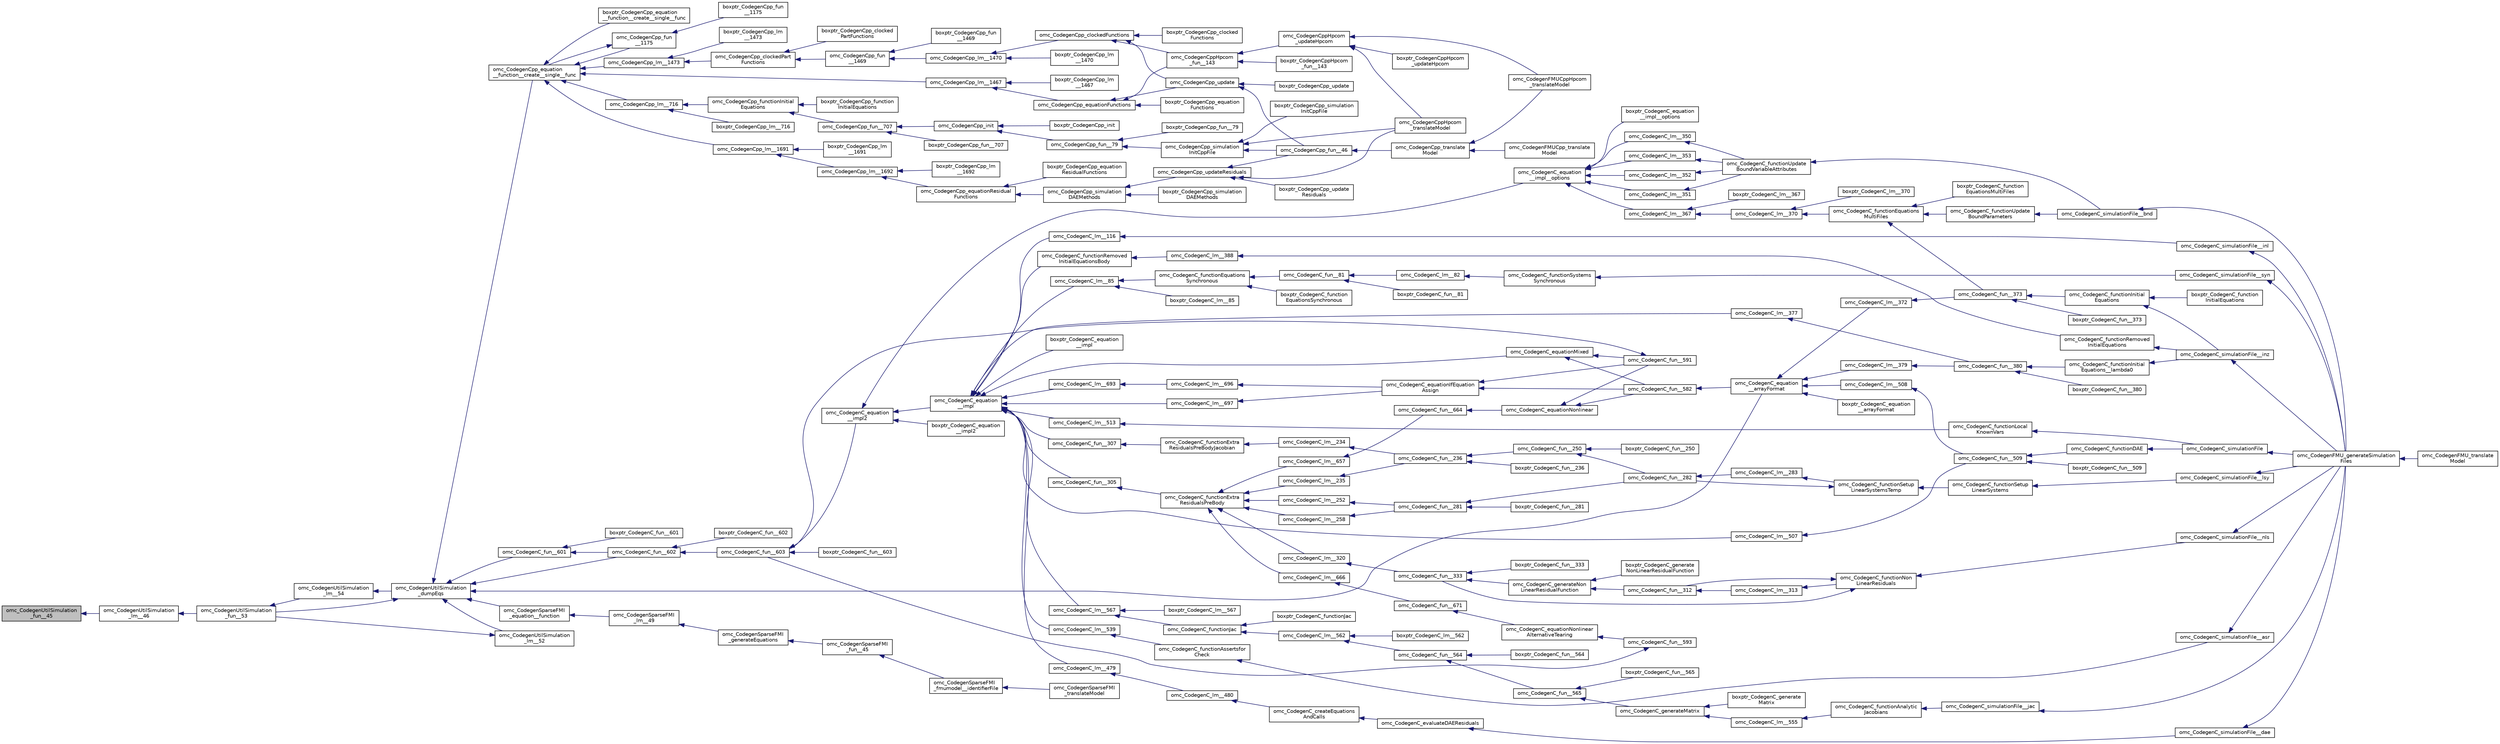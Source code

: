 digraph "omc_CodegenUtilSimulation_fun__45"
{
  edge [fontname="Helvetica",fontsize="10",labelfontname="Helvetica",labelfontsize="10"];
  node [fontname="Helvetica",fontsize="10",shape=record];
  rankdir="LR";
  Node2148 [label="omc_CodegenUtilSimulation\l_fun__45",height=0.2,width=0.4,color="black", fillcolor="grey75", style="filled", fontcolor="black"];
  Node2148 -> Node2149 [dir="back",color="midnightblue",fontsize="10",style="solid",fontname="Helvetica"];
  Node2149 [label="omc_CodegenUtilSimulation\l_lm__46",height=0.2,width=0.4,color="black", fillcolor="white", style="filled",URL="$d1/dda/_codegen_util_simulation_8c.html#adda2597eb5a11fe2d8dc1b986026d158"];
  Node2149 -> Node2150 [dir="back",color="midnightblue",fontsize="10",style="solid",fontname="Helvetica"];
  Node2150 [label="omc_CodegenUtilSimulation\l_fun__53",height=0.2,width=0.4,color="black", fillcolor="white", style="filled",URL="$d1/dda/_codegen_util_simulation_8c.html#abde315e24cb8e4a80dc8c84bb13526ce"];
  Node2150 -> Node2151 [dir="back",color="midnightblue",fontsize="10",style="solid",fontname="Helvetica"];
  Node2151 [label="omc_CodegenUtilSimulation\l_lm__54",height=0.2,width=0.4,color="black", fillcolor="white", style="filled",URL="$d1/dda/_codegen_util_simulation_8c.html#a4ba6533ed2d561723322f604fb020845"];
  Node2151 -> Node2152 [dir="back",color="midnightblue",fontsize="10",style="solid",fontname="Helvetica"];
  Node2152 [label="omc_CodegenUtilSimulation\l_dumpEqs",height=0.2,width=0.4,color="black", fillcolor="white", style="filled",URL="$df/d6d/_codegen_util_simulation_8h.html#a7cf0333b085b870158122dea0c05d862"];
  Node2152 -> Node2153 [dir="back",color="midnightblue",fontsize="10",style="solid",fontname="Helvetica"];
  Node2153 [label="omc_CodegenC_fun__602",height=0.2,width=0.4,color="black", fillcolor="white", style="filled",URL="$d4/ddb/_codegen_c_8c.html#a5a73b781856c82fe63ded6bef4382794"];
  Node2153 -> Node2154 [dir="back",color="midnightblue",fontsize="10",style="solid",fontname="Helvetica"];
  Node2154 [label="omc_CodegenC_fun__603",height=0.2,width=0.4,color="black", fillcolor="white", style="filled",URL="$d4/ddb/_codegen_c_8c.html#a52ecda2725090c0f23b03e9e02188e93"];
  Node2154 -> Node2155 [dir="back",color="midnightblue",fontsize="10",style="solid",fontname="Helvetica"];
  Node2155 [label="omc_CodegenC_equation\l__impl2",height=0.2,width=0.4,color="black", fillcolor="white", style="filled",URL="$d9/d0d/_codegen_c_8h.html#a6a2ded0777e0758d5ae132de3a12bb8d"];
  Node2155 -> Node2156 [dir="back",color="midnightblue",fontsize="10",style="solid",fontname="Helvetica"];
  Node2156 [label="boxptr_CodegenC_equation\l__impl2",height=0.2,width=0.4,color="black", fillcolor="white", style="filled",URL="$d9/d0d/_codegen_c_8h.html#a9774bec233aa40b5c476dee49dd4186c"];
  Node2155 -> Node2157 [dir="back",color="midnightblue",fontsize="10",style="solid",fontname="Helvetica"];
  Node2157 [label="omc_CodegenC_equation\l__impl__options",height=0.2,width=0.4,color="black", fillcolor="white", style="filled",URL="$d9/d0d/_codegen_c_8h.html#ab3b02c697848c82dbe96e05a872de526"];
  Node2157 -> Node2158 [dir="back",color="midnightblue",fontsize="10",style="solid",fontname="Helvetica"];
  Node2158 [label="boxptr_CodegenC_equation\l__impl__options",height=0.2,width=0.4,color="black", fillcolor="white", style="filled",URL="$d9/d0d/_codegen_c_8h.html#a75eb664c12f68629aa7ee564afec9ffd"];
  Node2157 -> Node2159 [dir="back",color="midnightblue",fontsize="10",style="solid",fontname="Helvetica"];
  Node2159 [label="omc_CodegenC_lm__367",height=0.2,width=0.4,color="black", fillcolor="white", style="filled",URL="$d4/ddb/_codegen_c_8c.html#aabd860692a691249b965c52531982b0e"];
  Node2159 -> Node2160 [dir="back",color="midnightblue",fontsize="10",style="solid",fontname="Helvetica"];
  Node2160 [label="omc_CodegenC_lm__370",height=0.2,width=0.4,color="black", fillcolor="white", style="filled",URL="$d4/ddb/_codegen_c_8c.html#a18a8146717b378f5dad864f84b72d278"];
  Node2160 -> Node2161 [dir="back",color="midnightblue",fontsize="10",style="solid",fontname="Helvetica"];
  Node2161 [label="omc_CodegenC_functionEquations\lMultiFiles",height=0.2,width=0.4,color="black", fillcolor="white", style="filled",URL="$d9/d0d/_codegen_c_8h.html#a858ed001eddca923c05b20f0fd0ec421"];
  Node2161 -> Node2162 [dir="back",color="midnightblue",fontsize="10",style="solid",fontname="Helvetica"];
  Node2162 [label="omc_CodegenC_fun__373",height=0.2,width=0.4,color="black", fillcolor="white", style="filled",URL="$d4/ddb/_codegen_c_8c.html#a3e763444cea2867a13a99921d0712dca"];
  Node2162 -> Node2163 [dir="back",color="midnightblue",fontsize="10",style="solid",fontname="Helvetica"];
  Node2163 [label="omc_CodegenC_functionInitial\lEquations",height=0.2,width=0.4,color="black", fillcolor="white", style="filled",URL="$d9/d0d/_codegen_c_8h.html#a782ae2f397c72c0b301b94b2a31a6402"];
  Node2163 -> Node2164 [dir="back",color="midnightblue",fontsize="10",style="solid",fontname="Helvetica"];
  Node2164 [label="boxptr_CodegenC_function\lInitialEquations",height=0.2,width=0.4,color="black", fillcolor="white", style="filled",URL="$d9/d0d/_codegen_c_8h.html#a8c9f622725bd36f260bf72f9058876e8"];
  Node2163 -> Node2165 [dir="back",color="midnightblue",fontsize="10",style="solid",fontname="Helvetica"];
  Node2165 [label="omc_CodegenC_simulationFile__inz",height=0.2,width=0.4,color="black", fillcolor="white", style="filled",URL="$d9/d0d/_codegen_c_8h.html#a844887adfcac91294f11221e8f3b65e0"];
  Node2165 -> Node2166 [dir="back",color="midnightblue",fontsize="10",style="solid",fontname="Helvetica"];
  Node2166 [label="omc_CodegenFMU_generateSimulation\lFiles",height=0.2,width=0.4,color="black", fillcolor="white", style="filled",URL="$d8/da1/_codegen_f_m_u_8h.html#ab12b09d13d7235e90b75a92f53a0df2c"];
  Node2166 -> Node2167 [dir="back",color="midnightblue",fontsize="10",style="solid",fontname="Helvetica"];
  Node2167 [label="omc_CodegenFMU_translate\lModel",height=0.2,width=0.4,color="black", fillcolor="white", style="filled",URL="$d8/da1/_codegen_f_m_u_8h.html#a486a01f4defbf1db43fd8fdd71e82656"];
  Node2162 -> Node2168 [dir="back",color="midnightblue",fontsize="10",style="solid",fontname="Helvetica"];
  Node2168 [label="boxptr_CodegenC_fun__373",height=0.2,width=0.4,color="black", fillcolor="white", style="filled",URL="$d4/ddb/_codegen_c_8c.html#aba4d6e078689fca33aae6a5c5963eebf"];
  Node2161 -> Node2169 [dir="back",color="midnightblue",fontsize="10",style="solid",fontname="Helvetica"];
  Node2169 [label="boxptr_CodegenC_function\lEquationsMultiFiles",height=0.2,width=0.4,color="black", fillcolor="white", style="filled",URL="$d9/d0d/_codegen_c_8h.html#a62a9affd2bf2b0a890041177a8be9f40"];
  Node2161 -> Node2170 [dir="back",color="midnightblue",fontsize="10",style="solid",fontname="Helvetica"];
  Node2170 [label="omc_CodegenC_functionUpdate\lBoundParameters",height=0.2,width=0.4,color="black", fillcolor="white", style="filled",URL="$d9/d0d/_codegen_c_8h.html#a186c3e3839a43858a85df42b60bba090"];
  Node2170 -> Node2171 [dir="back",color="midnightblue",fontsize="10",style="solid",fontname="Helvetica"];
  Node2171 [label="omc_CodegenC_simulationFile__bnd",height=0.2,width=0.4,color="black", fillcolor="white", style="filled",URL="$d9/d0d/_codegen_c_8h.html#a7cb7236afa497c36866eab93619c18bc"];
  Node2171 -> Node2166 [dir="back",color="midnightblue",fontsize="10",style="solid",fontname="Helvetica"];
  Node2160 -> Node2172 [dir="back",color="midnightblue",fontsize="10",style="solid",fontname="Helvetica"];
  Node2172 [label="boxptr_CodegenC_lm__370",height=0.2,width=0.4,color="black", fillcolor="white", style="filled",URL="$d4/ddb/_codegen_c_8c.html#a3606e28bb84286ccf2cf3355287c9192"];
  Node2159 -> Node2173 [dir="back",color="midnightblue",fontsize="10",style="solid",fontname="Helvetica"];
  Node2173 [label="boxptr_CodegenC_lm__367",height=0.2,width=0.4,color="black", fillcolor="white", style="filled",URL="$d4/ddb/_codegen_c_8c.html#a979b65228d852eb7d371ada0a76a94dc"];
  Node2157 -> Node2174 [dir="back",color="midnightblue",fontsize="10",style="solid",fontname="Helvetica"];
  Node2174 [label="omc_CodegenC_lm__353",height=0.2,width=0.4,color="black", fillcolor="white", style="filled",URL="$d4/ddb/_codegen_c_8c.html#aab05c025c37a60c62165c21df7fa9138"];
  Node2174 -> Node2175 [dir="back",color="midnightblue",fontsize="10",style="solid",fontname="Helvetica"];
  Node2175 [label="omc_CodegenC_functionUpdate\lBoundVariableAttributes",height=0.2,width=0.4,color="black", fillcolor="white", style="filled",URL="$d9/d0d/_codegen_c_8h.html#a0908106b708e39d29097bc6fe5aa318a"];
  Node2175 -> Node2171 [dir="back",color="midnightblue",fontsize="10",style="solid",fontname="Helvetica"];
  Node2157 -> Node2176 [dir="back",color="midnightblue",fontsize="10",style="solid",fontname="Helvetica"];
  Node2176 [label="omc_CodegenC_lm__352",height=0.2,width=0.4,color="black", fillcolor="white", style="filled",URL="$d4/ddb/_codegen_c_8c.html#ac4eb12b7f08f21478b39ccd5b4eb288d"];
  Node2176 -> Node2175 [dir="back",color="midnightblue",fontsize="10",style="solid",fontname="Helvetica"];
  Node2157 -> Node2177 [dir="back",color="midnightblue",fontsize="10",style="solid",fontname="Helvetica"];
  Node2177 [label="omc_CodegenC_lm__351",height=0.2,width=0.4,color="black", fillcolor="white", style="filled",URL="$d4/ddb/_codegen_c_8c.html#a709e2c2bc4df980353c49359e7d09065"];
  Node2177 -> Node2175 [dir="back",color="midnightblue",fontsize="10",style="solid",fontname="Helvetica"];
  Node2157 -> Node2178 [dir="back",color="midnightblue",fontsize="10",style="solid",fontname="Helvetica"];
  Node2178 [label="omc_CodegenC_lm__350",height=0.2,width=0.4,color="black", fillcolor="white", style="filled",URL="$d4/ddb/_codegen_c_8c.html#a412e304f3713f3d4d3f394d8baddf836"];
  Node2178 -> Node2175 [dir="back",color="midnightblue",fontsize="10",style="solid",fontname="Helvetica"];
  Node2155 -> Node2179 [dir="back",color="midnightblue",fontsize="10",style="solid",fontname="Helvetica"];
  Node2179 [label="omc_CodegenC_equation\l__impl",height=0.2,width=0.4,color="black", fillcolor="white", style="filled",URL="$d9/d0d/_codegen_c_8h.html#a3b0dbc43d1298f27c1e755f1a635e0cf"];
  Node2179 -> Node2180 [dir="back",color="midnightblue",fontsize="10",style="solid",fontname="Helvetica"];
  Node2180 [label="omc_CodegenC_lm__697",height=0.2,width=0.4,color="black", fillcolor="white", style="filled",URL="$d4/ddb/_codegen_c_8c.html#ab0ff4ac05349759c51c6301989351a5f"];
  Node2180 -> Node2181 [dir="back",color="midnightblue",fontsize="10",style="solid",fontname="Helvetica"];
  Node2181 [label="omc_CodegenC_equationIfEquation\lAssign",height=0.2,width=0.4,color="black", fillcolor="white", style="filled",URL="$d9/d0d/_codegen_c_8h.html#aa341b612a8e5b682d765a0fc7958590b"];
  Node2181 -> Node2182 [dir="back",color="midnightblue",fontsize="10",style="solid",fontname="Helvetica"];
  Node2182 [label="omc_CodegenC_fun__591",height=0.2,width=0.4,color="black", fillcolor="white", style="filled",URL="$d4/ddb/_codegen_c_8c.html#a3cf53c1060f29c42101bbc7cdc24de9d"];
  Node2182 -> Node2154 [dir="back",color="midnightblue",fontsize="10",style="solid",fontname="Helvetica"];
  Node2181 -> Node2183 [dir="back",color="midnightblue",fontsize="10",style="solid",fontname="Helvetica"];
  Node2183 [label="omc_CodegenC_fun__582",height=0.2,width=0.4,color="black", fillcolor="white", style="filled",URL="$d4/ddb/_codegen_c_8c.html#a05671dbebdbf81b67d6228d9b4198879"];
  Node2183 -> Node2184 [dir="back",color="midnightblue",fontsize="10",style="solid",fontname="Helvetica"];
  Node2184 [label="omc_CodegenC_equation\l__arrayFormat",height=0.2,width=0.4,color="black", fillcolor="white", style="filled",URL="$d9/d0d/_codegen_c_8h.html#a719a18d49f74c2fac41b94cafa55c865"];
  Node2184 -> Node2185 [dir="back",color="midnightblue",fontsize="10",style="solid",fontname="Helvetica"];
  Node2185 [label="boxptr_CodegenC_equation\l__arrayFormat",height=0.2,width=0.4,color="black", fillcolor="white", style="filled",URL="$d9/d0d/_codegen_c_8h.html#a6bc01e639aa824ce72c86a87d00fc687"];
  Node2184 -> Node2186 [dir="back",color="midnightblue",fontsize="10",style="solid",fontname="Helvetica"];
  Node2186 [label="omc_CodegenC_lm__508",height=0.2,width=0.4,color="black", fillcolor="white", style="filled",URL="$d4/ddb/_codegen_c_8c.html#a5b3d30567f83af852133af57c4898964"];
  Node2186 -> Node2187 [dir="back",color="midnightblue",fontsize="10",style="solid",fontname="Helvetica"];
  Node2187 [label="omc_CodegenC_fun__509",height=0.2,width=0.4,color="black", fillcolor="white", style="filled",URL="$d4/ddb/_codegen_c_8c.html#a9590fdd89dead80262572255617045f4"];
  Node2187 -> Node2188 [dir="back",color="midnightblue",fontsize="10",style="solid",fontname="Helvetica"];
  Node2188 [label="omc_CodegenC_functionDAE",height=0.2,width=0.4,color="black", fillcolor="white", style="filled",URL="$d9/d0d/_codegen_c_8h.html#a02326d75972d1abc3c909e49b05975d2"];
  Node2188 -> Node2189 [dir="back",color="midnightblue",fontsize="10",style="solid",fontname="Helvetica"];
  Node2189 [label="omc_CodegenC_simulationFile",height=0.2,width=0.4,color="black", fillcolor="white", style="filled",URL="$d9/d0d/_codegen_c_8h.html#a1d604837f785e588949d5f9e21e77eaa"];
  Node2189 -> Node2166 [dir="back",color="midnightblue",fontsize="10",style="solid",fontname="Helvetica"];
  Node2187 -> Node2190 [dir="back",color="midnightblue",fontsize="10",style="solid",fontname="Helvetica"];
  Node2190 [label="boxptr_CodegenC_fun__509",height=0.2,width=0.4,color="black", fillcolor="white", style="filled",URL="$d4/ddb/_codegen_c_8c.html#a82f0710835a776307c46d37e581a0c6f"];
  Node2184 -> Node2191 [dir="back",color="midnightblue",fontsize="10",style="solid",fontname="Helvetica"];
  Node2191 [label="omc_CodegenC_lm__379",height=0.2,width=0.4,color="black", fillcolor="white", style="filled",URL="$d4/ddb/_codegen_c_8c.html#afb3d3b88b87466a74171bf828c4945b5"];
  Node2191 -> Node2192 [dir="back",color="midnightblue",fontsize="10",style="solid",fontname="Helvetica"];
  Node2192 [label="omc_CodegenC_fun__380",height=0.2,width=0.4,color="black", fillcolor="white", style="filled",URL="$d4/ddb/_codegen_c_8c.html#a693813f54e669c4228539c12fac82d6b"];
  Node2192 -> Node2193 [dir="back",color="midnightblue",fontsize="10",style="solid",fontname="Helvetica"];
  Node2193 [label="omc_CodegenC_functionInitial\lEquations__lambda0",height=0.2,width=0.4,color="black", fillcolor="white", style="filled",URL="$d9/d0d/_codegen_c_8h.html#ae7375cac1bb7cc30f01bddbaaafaaf7c"];
  Node2193 -> Node2165 [dir="back",color="midnightblue",fontsize="10",style="solid",fontname="Helvetica"];
  Node2192 -> Node2194 [dir="back",color="midnightblue",fontsize="10",style="solid",fontname="Helvetica"];
  Node2194 [label="boxptr_CodegenC_fun__380",height=0.2,width=0.4,color="black", fillcolor="white", style="filled",URL="$d4/ddb/_codegen_c_8c.html#a4239f4ca43de8925b76ead7b41372284"];
  Node2184 -> Node2195 [dir="back",color="midnightblue",fontsize="10",style="solid",fontname="Helvetica"];
  Node2195 [label="omc_CodegenC_lm__372",height=0.2,width=0.4,color="black", fillcolor="white", style="filled",URL="$d4/ddb/_codegen_c_8c.html#a3970e9cc42010d79fe558eee3313047e"];
  Node2195 -> Node2162 [dir="back",color="midnightblue",fontsize="10",style="solid",fontname="Helvetica"];
  Node2179 -> Node2196 [dir="back",color="midnightblue",fontsize="10",style="solid",fontname="Helvetica"];
  Node2196 [label="omc_CodegenC_lm__693",height=0.2,width=0.4,color="black", fillcolor="white", style="filled",URL="$d4/ddb/_codegen_c_8c.html#a79e5979427b91016ae17b2a9c5af8062"];
  Node2196 -> Node2197 [dir="back",color="midnightblue",fontsize="10",style="solid",fontname="Helvetica"];
  Node2197 [label="omc_CodegenC_lm__696",height=0.2,width=0.4,color="black", fillcolor="white", style="filled",URL="$d4/ddb/_codegen_c_8c.html#a8c0aa7bfb69619b79d2946a5204c27e1"];
  Node2197 -> Node2181 [dir="back",color="midnightblue",fontsize="10",style="solid",fontname="Helvetica"];
  Node2179 -> Node2198 [dir="back",color="midnightblue",fontsize="10",style="solid",fontname="Helvetica"];
  Node2198 [label="omc_CodegenC_equationMixed",height=0.2,width=0.4,color="black", fillcolor="white", style="filled",URL="$d9/d0d/_codegen_c_8h.html#a3339c0ca14c08da0a8a2cf1d0a522079"];
  Node2198 -> Node2182 [dir="back",color="midnightblue",fontsize="10",style="solid",fontname="Helvetica"];
  Node2198 -> Node2183 [dir="back",color="midnightblue",fontsize="10",style="solid",fontname="Helvetica"];
  Node2179 -> Node2199 [dir="back",color="midnightblue",fontsize="10",style="solid",fontname="Helvetica"];
  Node2199 [label="boxptr_CodegenC_equation\l__impl",height=0.2,width=0.4,color="black", fillcolor="white", style="filled",URL="$d9/d0d/_codegen_c_8h.html#af3998263bd5ff13cf0ab1b3fe4fb305e"];
  Node2179 -> Node2200 [dir="back",color="midnightblue",fontsize="10",style="solid",fontname="Helvetica"];
  Node2200 [label="omc_CodegenC_lm__567",height=0.2,width=0.4,color="black", fillcolor="white", style="filled",URL="$d4/ddb/_codegen_c_8c.html#a56c909511059508f3c3cefa9a510450c"];
  Node2200 -> Node2201 [dir="back",color="midnightblue",fontsize="10",style="solid",fontname="Helvetica"];
  Node2201 [label="omc_CodegenC_functionJac",height=0.2,width=0.4,color="black", fillcolor="white", style="filled",URL="$d9/d0d/_codegen_c_8h.html#ae5e3037b85ec2d114910bbba09df2598"];
  Node2201 -> Node2202 [dir="back",color="midnightblue",fontsize="10",style="solid",fontname="Helvetica"];
  Node2202 [label="boxptr_CodegenC_functionJac",height=0.2,width=0.4,color="black", fillcolor="white", style="filled",URL="$d9/d0d/_codegen_c_8h.html#ab2ee5652c0f3daa9d31aad2ee954bf8f"];
  Node2201 -> Node2203 [dir="back",color="midnightblue",fontsize="10",style="solid",fontname="Helvetica"];
  Node2203 [label="omc_CodegenC_lm__562",height=0.2,width=0.4,color="black", fillcolor="white", style="filled",URL="$d4/ddb/_codegen_c_8c.html#ae739cca1e3f8cb348fdfbb168c566e04"];
  Node2203 -> Node2204 [dir="back",color="midnightblue",fontsize="10",style="solid",fontname="Helvetica"];
  Node2204 [label="omc_CodegenC_fun__564",height=0.2,width=0.4,color="black", fillcolor="white", style="filled",URL="$d4/ddb/_codegen_c_8c.html#af631a60117035740cd6603271379ffd5"];
  Node2204 -> Node2205 [dir="back",color="midnightblue",fontsize="10",style="solid",fontname="Helvetica"];
  Node2205 [label="omc_CodegenC_fun__565",height=0.2,width=0.4,color="black", fillcolor="white", style="filled",URL="$d4/ddb/_codegen_c_8c.html#ad18e919e924ab13a89623eef5e28e55c"];
  Node2205 -> Node2206 [dir="back",color="midnightblue",fontsize="10",style="solid",fontname="Helvetica"];
  Node2206 [label="omc_CodegenC_generateMatrix",height=0.2,width=0.4,color="black", fillcolor="white", style="filled",URL="$d9/d0d/_codegen_c_8h.html#afc4914ec53b9982825a9adf392742fef"];
  Node2206 -> Node2207 [dir="back",color="midnightblue",fontsize="10",style="solid",fontname="Helvetica"];
  Node2207 [label="boxptr_CodegenC_generate\lMatrix",height=0.2,width=0.4,color="black", fillcolor="white", style="filled",URL="$d9/d0d/_codegen_c_8h.html#afa49b0f087d5c633098facf7196b13a1"];
  Node2206 -> Node2208 [dir="back",color="midnightblue",fontsize="10",style="solid",fontname="Helvetica"];
  Node2208 [label="omc_CodegenC_lm__555",height=0.2,width=0.4,color="black", fillcolor="white", style="filled",URL="$d4/ddb/_codegen_c_8c.html#aeeefa96cfa932c995e904da2edcb0cac"];
  Node2208 -> Node2209 [dir="back",color="midnightblue",fontsize="10",style="solid",fontname="Helvetica"];
  Node2209 [label="omc_CodegenC_functionAnalytic\lJacobians",height=0.2,width=0.4,color="black", fillcolor="white", style="filled",URL="$d9/d0d/_codegen_c_8h.html#a0f6be56c31e77e35dd47b1f8fdbd2413"];
  Node2209 -> Node2210 [dir="back",color="midnightblue",fontsize="10",style="solid",fontname="Helvetica"];
  Node2210 [label="omc_CodegenC_simulationFile__jac",height=0.2,width=0.4,color="black", fillcolor="white", style="filled",URL="$d9/d0d/_codegen_c_8h.html#afab9ce6e3c35f01df8038eea0bbef614"];
  Node2210 -> Node2166 [dir="back",color="midnightblue",fontsize="10",style="solid",fontname="Helvetica"];
  Node2205 -> Node2211 [dir="back",color="midnightblue",fontsize="10",style="solid",fontname="Helvetica"];
  Node2211 [label="boxptr_CodegenC_fun__565",height=0.2,width=0.4,color="black", fillcolor="white", style="filled",URL="$d4/ddb/_codegen_c_8c.html#a808b70858283eb3380eb8c203fd5e959"];
  Node2204 -> Node2212 [dir="back",color="midnightblue",fontsize="10",style="solid",fontname="Helvetica"];
  Node2212 [label="boxptr_CodegenC_fun__564",height=0.2,width=0.4,color="black", fillcolor="white", style="filled",URL="$d4/ddb/_codegen_c_8c.html#afb8d1fed4c6f44f9db4c65cd1b072089"];
  Node2203 -> Node2213 [dir="back",color="midnightblue",fontsize="10",style="solid",fontname="Helvetica"];
  Node2213 [label="boxptr_CodegenC_lm__562",height=0.2,width=0.4,color="black", fillcolor="white", style="filled",URL="$d4/ddb/_codegen_c_8c.html#add8f9b614a295d8c76b5a5910c6430a2"];
  Node2200 -> Node2214 [dir="back",color="midnightblue",fontsize="10",style="solid",fontname="Helvetica"];
  Node2214 [label="boxptr_CodegenC_lm__567",height=0.2,width=0.4,color="black", fillcolor="white", style="filled",URL="$d4/ddb/_codegen_c_8c.html#a09aa6712e3b58ca56b75695909130cfc"];
  Node2179 -> Node2215 [dir="back",color="midnightblue",fontsize="10",style="solid",fontname="Helvetica"];
  Node2215 [label="omc_CodegenC_lm__539",height=0.2,width=0.4,color="black", fillcolor="white", style="filled",URL="$d4/ddb/_codegen_c_8c.html#a70e54394ed43a186d5d66f02824fcef3"];
  Node2215 -> Node2216 [dir="back",color="midnightblue",fontsize="10",style="solid",fontname="Helvetica"];
  Node2216 [label="omc_CodegenC_functionAssertsfor\lCheck",height=0.2,width=0.4,color="black", fillcolor="white", style="filled",URL="$d9/d0d/_codegen_c_8h.html#a4bd6e33b8c7a3feaa8c5bb0d2bb2d1ea"];
  Node2216 -> Node2217 [dir="back",color="midnightblue",fontsize="10",style="solid",fontname="Helvetica"];
  Node2217 [label="omc_CodegenC_simulationFile__asr",height=0.2,width=0.4,color="black", fillcolor="white", style="filled",URL="$d9/d0d/_codegen_c_8h.html#aa856ccb8f15b62c460fdd8bf7569ef97"];
  Node2217 -> Node2166 [dir="back",color="midnightblue",fontsize="10",style="solid",fontname="Helvetica"];
  Node2179 -> Node2218 [dir="back",color="midnightblue",fontsize="10",style="solid",fontname="Helvetica"];
  Node2218 [label="omc_CodegenC_lm__513",height=0.2,width=0.4,color="black", fillcolor="white", style="filled",URL="$d4/ddb/_codegen_c_8c.html#ae0d636baebbe04c1c432e63d0370aa0a"];
  Node2218 -> Node2219 [dir="back",color="midnightblue",fontsize="10",style="solid",fontname="Helvetica"];
  Node2219 [label="omc_CodegenC_functionLocal\lKnownVars",height=0.2,width=0.4,color="black", fillcolor="white", style="filled",URL="$d9/d0d/_codegen_c_8h.html#af3388ad3897924d1daf91d62647e1307"];
  Node2219 -> Node2189 [dir="back",color="midnightblue",fontsize="10",style="solid",fontname="Helvetica"];
  Node2179 -> Node2220 [dir="back",color="midnightblue",fontsize="10",style="solid",fontname="Helvetica"];
  Node2220 [label="omc_CodegenC_lm__507",height=0.2,width=0.4,color="black", fillcolor="white", style="filled",URL="$d4/ddb/_codegen_c_8c.html#a8a2649163b05f7b077152294e8d53bad"];
  Node2220 -> Node2187 [dir="back",color="midnightblue",fontsize="10",style="solid",fontname="Helvetica"];
  Node2179 -> Node2221 [dir="back",color="midnightblue",fontsize="10",style="solid",fontname="Helvetica"];
  Node2221 [label="omc_CodegenC_lm__479",height=0.2,width=0.4,color="black", fillcolor="white", style="filled",URL="$d4/ddb/_codegen_c_8c.html#a0f737291855eb1a1f571a614246be2dd"];
  Node2221 -> Node2222 [dir="back",color="midnightblue",fontsize="10",style="solid",fontname="Helvetica"];
  Node2222 [label="omc_CodegenC_lm__480",height=0.2,width=0.4,color="black", fillcolor="white", style="filled",URL="$d4/ddb/_codegen_c_8c.html#a628a7e005e1b36e27a9930cbdad73a48"];
  Node2222 -> Node2223 [dir="back",color="midnightblue",fontsize="10",style="solid",fontname="Helvetica"];
  Node2223 [label="omc_CodegenC_createEquations\lAndCalls",height=0.2,width=0.4,color="black", fillcolor="white", style="filled",URL="$d9/d0d/_codegen_c_8h.html#aaca0fcaf35eaf8881be5115f8234caa9"];
  Node2223 -> Node2224 [dir="back",color="midnightblue",fontsize="10",style="solid",fontname="Helvetica"];
  Node2224 [label="omc_CodegenC_evaluateDAEResiduals",height=0.2,width=0.4,color="black", fillcolor="white", style="filled",URL="$d9/d0d/_codegen_c_8h.html#a1b3799c1be07a19c967aaf88d2368333"];
  Node2224 -> Node2225 [dir="back",color="midnightblue",fontsize="10",style="solid",fontname="Helvetica"];
  Node2225 [label="omc_CodegenC_simulationFile__dae",height=0.2,width=0.4,color="black", fillcolor="white", style="filled",URL="$d9/d0d/_codegen_c_8h.html#a5c08c47a3fa194c0f5846be02299bc3a"];
  Node2225 -> Node2166 [dir="back",color="midnightblue",fontsize="10",style="solid",fontname="Helvetica"];
  Node2179 -> Node2226 [dir="back",color="midnightblue",fontsize="10",style="solid",fontname="Helvetica"];
  Node2226 [label="omc_CodegenC_functionRemoved\lInitialEquationsBody",height=0.2,width=0.4,color="black", fillcolor="white", style="filled",URL="$d9/d0d/_codegen_c_8h.html#a477e2124d77bce57b7b4f66dedb39246"];
  Node2226 -> Node2227 [dir="back",color="midnightblue",fontsize="10",style="solid",fontname="Helvetica"];
  Node2227 [label="omc_CodegenC_lm__388",height=0.2,width=0.4,color="black", fillcolor="white", style="filled",URL="$d4/ddb/_codegen_c_8c.html#ab5bc3a56017c156d013db8ecf1f7f717"];
  Node2227 -> Node2228 [dir="back",color="midnightblue",fontsize="10",style="solid",fontname="Helvetica"];
  Node2228 [label="omc_CodegenC_functionRemoved\lInitialEquations",height=0.2,width=0.4,color="black", fillcolor="white", style="filled",URL="$d9/d0d/_codegen_c_8h.html#a191340ba14a3f3b0c87dbc18ae700257"];
  Node2228 -> Node2165 [dir="back",color="midnightblue",fontsize="10",style="solid",fontname="Helvetica"];
  Node2179 -> Node2229 [dir="back",color="midnightblue",fontsize="10",style="solid",fontname="Helvetica"];
  Node2229 [label="omc_CodegenC_lm__377",height=0.2,width=0.4,color="black", fillcolor="white", style="filled",URL="$d4/ddb/_codegen_c_8c.html#a12efa8d9c36b99db3fb6bc46cbafeb82"];
  Node2229 -> Node2192 [dir="back",color="midnightblue",fontsize="10",style="solid",fontname="Helvetica"];
  Node2179 -> Node2230 [dir="back",color="midnightblue",fontsize="10",style="solid",fontname="Helvetica"];
  Node2230 [label="omc_CodegenC_fun__307",height=0.2,width=0.4,color="black", fillcolor="white", style="filled",URL="$d4/ddb/_codegen_c_8c.html#a0bfff5c3dadde54101e3fa9dbb401d5d"];
  Node2230 -> Node2231 [dir="back",color="midnightblue",fontsize="10",style="solid",fontname="Helvetica"];
  Node2231 [label="omc_CodegenC_functionExtra\lResidualsPreBodyJacobian",height=0.2,width=0.4,color="black", fillcolor="white", style="filled",URL="$d9/d0d/_codegen_c_8h.html#af175bfeb453c7426d1cb862a42a5ca8e"];
  Node2231 -> Node2232 [dir="back",color="midnightblue",fontsize="10",style="solid",fontname="Helvetica"];
  Node2232 [label="omc_CodegenC_lm__234",height=0.2,width=0.4,color="black", fillcolor="white", style="filled",URL="$d4/ddb/_codegen_c_8c.html#a96dde6e134a85d66008bcf9f37b74de0"];
  Node2232 -> Node2233 [dir="back",color="midnightblue",fontsize="10",style="solid",fontname="Helvetica"];
  Node2233 [label="omc_CodegenC_fun__236",height=0.2,width=0.4,color="black", fillcolor="white", style="filled",URL="$d4/ddb/_codegen_c_8c.html#a306f8b198865c80bf21df81f8512c0a8"];
  Node2233 -> Node2234 [dir="back",color="midnightblue",fontsize="10",style="solid",fontname="Helvetica"];
  Node2234 [label="omc_CodegenC_fun__250",height=0.2,width=0.4,color="black", fillcolor="white", style="filled",URL="$d4/ddb/_codegen_c_8c.html#a108d021331a6c7b2f7bdf51bd18011b1"];
  Node2234 -> Node2235 [dir="back",color="midnightblue",fontsize="10",style="solid",fontname="Helvetica"];
  Node2235 [label="omc_CodegenC_fun__282",height=0.2,width=0.4,color="black", fillcolor="white", style="filled",URL="$d4/ddb/_codegen_c_8c.html#a16b33857934a469a8186f785c7a521f5"];
  Node2235 -> Node2236 [dir="back",color="midnightblue",fontsize="10",style="solid",fontname="Helvetica"];
  Node2236 [label="omc_CodegenC_lm__283",height=0.2,width=0.4,color="black", fillcolor="white", style="filled",URL="$d4/ddb/_codegen_c_8c.html#afcfa903161f26d55dbe69f8a6b0c6fe1"];
  Node2236 -> Node2237 [dir="back",color="midnightblue",fontsize="10",style="solid",fontname="Helvetica"];
  Node2237 [label="omc_CodegenC_functionSetup\lLinearSystemsTemp",height=0.2,width=0.4,color="black", fillcolor="white", style="filled",URL="$d9/d0d/_codegen_c_8h.html#a091f148a06fd825fed0ae8e4fbf62a9a"];
  Node2237 -> Node2235 [dir="back",color="midnightblue",fontsize="10",style="solid",fontname="Helvetica"];
  Node2237 -> Node2238 [dir="back",color="midnightblue",fontsize="10",style="solid",fontname="Helvetica"];
  Node2238 [label="omc_CodegenC_functionSetup\lLinearSystems",height=0.2,width=0.4,color="black", fillcolor="white", style="filled",URL="$d9/d0d/_codegen_c_8h.html#a77150feeb19d35045667885eaf17673b"];
  Node2238 -> Node2239 [dir="back",color="midnightblue",fontsize="10",style="solid",fontname="Helvetica"];
  Node2239 [label="omc_CodegenC_simulationFile__lsy",height=0.2,width=0.4,color="black", fillcolor="white", style="filled",URL="$d9/d0d/_codegen_c_8h.html#a6abc65a32c863ed1cb0b84920c8143c6"];
  Node2239 -> Node2166 [dir="back",color="midnightblue",fontsize="10",style="solid",fontname="Helvetica"];
  Node2234 -> Node2240 [dir="back",color="midnightblue",fontsize="10",style="solid",fontname="Helvetica"];
  Node2240 [label="boxptr_CodegenC_fun__250",height=0.2,width=0.4,color="black", fillcolor="white", style="filled",URL="$d4/ddb/_codegen_c_8c.html#ae0a2ca2d8d8fd723f3e2b852acdd2ee7"];
  Node2233 -> Node2241 [dir="back",color="midnightblue",fontsize="10",style="solid",fontname="Helvetica"];
  Node2241 [label="boxptr_CodegenC_fun__236",height=0.2,width=0.4,color="black", fillcolor="white", style="filled",URL="$d4/ddb/_codegen_c_8c.html#a39bfedfb1e330cbd1d0b644d7f477617"];
  Node2179 -> Node2242 [dir="back",color="midnightblue",fontsize="10",style="solid",fontname="Helvetica"];
  Node2242 [label="omc_CodegenC_fun__305",height=0.2,width=0.4,color="black", fillcolor="white", style="filled",URL="$d4/ddb/_codegen_c_8c.html#a2fd67e88a5347da684e11b68af9549a7"];
  Node2242 -> Node2243 [dir="back",color="midnightblue",fontsize="10",style="solid",fontname="Helvetica"];
  Node2243 [label="omc_CodegenC_functionExtra\lResidualsPreBody",height=0.2,width=0.4,color="black", fillcolor="white", style="filled",URL="$d9/d0d/_codegen_c_8h.html#afecebad080f38127cd9b114f0dd51009"];
  Node2243 -> Node2244 [dir="back",color="midnightblue",fontsize="10",style="solid",fontname="Helvetica"];
  Node2244 [label="omc_CodegenC_lm__666",height=0.2,width=0.4,color="black", fillcolor="white", style="filled",URL="$d4/ddb/_codegen_c_8c.html#af817e518adb27f2a2455be7cd56dc724"];
  Node2244 -> Node2245 [dir="back",color="midnightblue",fontsize="10",style="solid",fontname="Helvetica"];
  Node2245 [label="omc_CodegenC_fun__671",height=0.2,width=0.4,color="black", fillcolor="white", style="filled",URL="$d4/ddb/_codegen_c_8c.html#a19896c49b3b360987ef04160815fa878"];
  Node2245 -> Node2246 [dir="back",color="midnightblue",fontsize="10",style="solid",fontname="Helvetica"];
  Node2246 [label="omc_CodegenC_equationNonlinear\lAlternativeTearing",height=0.2,width=0.4,color="black", fillcolor="white", style="filled",URL="$d9/d0d/_codegen_c_8h.html#ac930d9db27a0d28c03b328af9ab66f13"];
  Node2246 -> Node2247 [dir="back",color="midnightblue",fontsize="10",style="solid",fontname="Helvetica"];
  Node2247 [label="omc_CodegenC_fun__593",height=0.2,width=0.4,color="black", fillcolor="white", style="filled",URL="$d4/ddb/_codegen_c_8c.html#ad3d9e91b600c7b37572ed8878abdc7a4"];
  Node2247 -> Node2154 [dir="back",color="midnightblue",fontsize="10",style="solid",fontname="Helvetica"];
  Node2243 -> Node2248 [dir="back",color="midnightblue",fontsize="10",style="solid",fontname="Helvetica"];
  Node2248 [label="omc_CodegenC_lm__657",height=0.2,width=0.4,color="black", fillcolor="white", style="filled",URL="$d4/ddb/_codegen_c_8c.html#aff62621e08602c106945b720e28d7818"];
  Node2248 -> Node2249 [dir="back",color="midnightblue",fontsize="10",style="solid",fontname="Helvetica"];
  Node2249 [label="omc_CodegenC_fun__664",height=0.2,width=0.4,color="black", fillcolor="white", style="filled",URL="$d4/ddb/_codegen_c_8c.html#a3f0d109e171755f1a9725b055e1c87bb"];
  Node2249 -> Node2250 [dir="back",color="midnightblue",fontsize="10",style="solid",fontname="Helvetica"];
  Node2250 [label="omc_CodegenC_equationNonlinear",height=0.2,width=0.4,color="black", fillcolor="white", style="filled",URL="$d9/d0d/_codegen_c_8h.html#a6c4342365a85866934e9e7debafbec35"];
  Node2250 -> Node2182 [dir="back",color="midnightblue",fontsize="10",style="solid",fontname="Helvetica"];
  Node2250 -> Node2183 [dir="back",color="midnightblue",fontsize="10",style="solid",fontname="Helvetica"];
  Node2243 -> Node2251 [dir="back",color="midnightblue",fontsize="10",style="solid",fontname="Helvetica"];
  Node2251 [label="omc_CodegenC_lm__320",height=0.2,width=0.4,color="black", fillcolor="white", style="filled",URL="$d4/ddb/_codegen_c_8c.html#a6da99f5968bd3bde8df2bf93f3239fe3"];
  Node2251 -> Node2252 [dir="back",color="midnightblue",fontsize="10",style="solid",fontname="Helvetica"];
  Node2252 [label="omc_CodegenC_fun__333",height=0.2,width=0.4,color="black", fillcolor="white", style="filled",URL="$d4/ddb/_codegen_c_8c.html#a88f125668b833f0d51ae655318c77ac2"];
  Node2252 -> Node2253 [dir="back",color="midnightblue",fontsize="10",style="solid",fontname="Helvetica"];
  Node2253 [label="omc_CodegenC_generateNon\lLinearResidualFunction",height=0.2,width=0.4,color="black", fillcolor="white", style="filled",URL="$d9/d0d/_codegen_c_8h.html#a347d59bb3d24435790050c2cc00ecf67"];
  Node2253 -> Node2254 [dir="back",color="midnightblue",fontsize="10",style="solid",fontname="Helvetica"];
  Node2254 [label="boxptr_CodegenC_generate\lNonLinearResidualFunction",height=0.2,width=0.4,color="black", fillcolor="white", style="filled",URL="$d9/d0d/_codegen_c_8h.html#a3d57e6ef920b575ff798b457119491ab"];
  Node2253 -> Node2255 [dir="back",color="midnightblue",fontsize="10",style="solid",fontname="Helvetica"];
  Node2255 [label="omc_CodegenC_fun__312",height=0.2,width=0.4,color="black", fillcolor="white", style="filled",URL="$d4/ddb/_codegen_c_8c.html#a6beef64238d93f5be5f679f181733b21"];
  Node2255 -> Node2256 [dir="back",color="midnightblue",fontsize="10",style="solid",fontname="Helvetica"];
  Node2256 [label="omc_CodegenC_lm__313",height=0.2,width=0.4,color="black", fillcolor="white", style="filled",URL="$d4/ddb/_codegen_c_8c.html#a1ec7d029ef6e4988f6d9c4d07e84f891"];
  Node2256 -> Node2257 [dir="back",color="midnightblue",fontsize="10",style="solid",fontname="Helvetica"];
  Node2257 [label="omc_CodegenC_functionNon\lLinearResiduals",height=0.2,width=0.4,color="black", fillcolor="white", style="filled",URL="$d9/d0d/_codegen_c_8h.html#a48442428444981c553c232de9c465432"];
  Node2257 -> Node2252 [dir="back",color="midnightblue",fontsize="10",style="solid",fontname="Helvetica"];
  Node2257 -> Node2255 [dir="back",color="midnightblue",fontsize="10",style="solid",fontname="Helvetica"];
  Node2257 -> Node2258 [dir="back",color="midnightblue",fontsize="10",style="solid",fontname="Helvetica"];
  Node2258 [label="omc_CodegenC_simulationFile__nls",height=0.2,width=0.4,color="black", fillcolor="white", style="filled",URL="$d9/d0d/_codegen_c_8h.html#afe96b2560fe4123fbf64805e52c4976e"];
  Node2258 -> Node2166 [dir="back",color="midnightblue",fontsize="10",style="solid",fontname="Helvetica"];
  Node2252 -> Node2259 [dir="back",color="midnightblue",fontsize="10",style="solid",fontname="Helvetica"];
  Node2259 [label="boxptr_CodegenC_fun__333",height=0.2,width=0.4,color="black", fillcolor="white", style="filled",URL="$d4/ddb/_codegen_c_8c.html#a464e4a7851d0d7b10cbe9b2c9f4dd65e"];
  Node2243 -> Node2260 [dir="back",color="midnightblue",fontsize="10",style="solid",fontname="Helvetica"];
  Node2260 [label="omc_CodegenC_lm__258",height=0.2,width=0.4,color="black", fillcolor="white", style="filled",URL="$d4/ddb/_codegen_c_8c.html#a320f6369f06889612c7569be81f73137"];
  Node2260 -> Node2261 [dir="back",color="midnightblue",fontsize="10",style="solid",fontname="Helvetica"];
  Node2261 [label="omc_CodegenC_fun__281",height=0.2,width=0.4,color="black", fillcolor="white", style="filled",URL="$d4/ddb/_codegen_c_8c.html#a81f94152371bbdf85b7caf6e47eaf5dc"];
  Node2261 -> Node2235 [dir="back",color="midnightblue",fontsize="10",style="solid",fontname="Helvetica"];
  Node2261 -> Node2262 [dir="back",color="midnightblue",fontsize="10",style="solid",fontname="Helvetica"];
  Node2262 [label="boxptr_CodegenC_fun__281",height=0.2,width=0.4,color="black", fillcolor="white", style="filled",URL="$d4/ddb/_codegen_c_8c.html#a5fcc87c49177624d821d75d41f82602c"];
  Node2243 -> Node2263 [dir="back",color="midnightblue",fontsize="10",style="solid",fontname="Helvetica"];
  Node2263 [label="omc_CodegenC_lm__252",height=0.2,width=0.4,color="black", fillcolor="white", style="filled",URL="$d4/ddb/_codegen_c_8c.html#ae8c834296ac75fc0ebf68d9670233b51"];
  Node2263 -> Node2261 [dir="back",color="midnightblue",fontsize="10",style="solid",fontname="Helvetica"];
  Node2243 -> Node2264 [dir="back",color="midnightblue",fontsize="10",style="solid",fontname="Helvetica"];
  Node2264 [label="omc_CodegenC_lm__235",height=0.2,width=0.4,color="black", fillcolor="white", style="filled",URL="$d4/ddb/_codegen_c_8c.html#acdbd37efc3932cfa237d1a35b2e71173"];
  Node2264 -> Node2233 [dir="back",color="midnightblue",fontsize="10",style="solid",fontname="Helvetica"];
  Node2179 -> Node2265 [dir="back",color="midnightblue",fontsize="10",style="solid",fontname="Helvetica"];
  Node2265 [label="omc_CodegenC_lm__116",height=0.2,width=0.4,color="black", fillcolor="white", style="filled",URL="$d4/ddb/_codegen_c_8c.html#a1250917a17ee30ea2e42143630f1a4fd"];
  Node2265 -> Node2266 [dir="back",color="midnightblue",fontsize="10",style="solid",fontname="Helvetica"];
  Node2266 [label="omc_CodegenC_simulationFile__inl",height=0.2,width=0.4,color="black", fillcolor="white", style="filled",URL="$d9/d0d/_codegen_c_8h.html#a3e06ded79611e60bb9aa3493c73ef449"];
  Node2266 -> Node2166 [dir="back",color="midnightblue",fontsize="10",style="solid",fontname="Helvetica"];
  Node2179 -> Node2267 [dir="back",color="midnightblue",fontsize="10",style="solid",fontname="Helvetica"];
  Node2267 [label="omc_CodegenC_lm__85",height=0.2,width=0.4,color="black", fillcolor="white", style="filled",URL="$d4/ddb/_codegen_c_8c.html#a9958c0c20a894f9258f5ec436f737bed"];
  Node2267 -> Node2268 [dir="back",color="midnightblue",fontsize="10",style="solid",fontname="Helvetica"];
  Node2268 [label="omc_CodegenC_functionEquations\lSynchronous",height=0.2,width=0.4,color="black", fillcolor="white", style="filled",URL="$d9/d0d/_codegen_c_8h.html#aae7d25ebfa68d264186447fe76da7563"];
  Node2268 -> Node2269 [dir="back",color="midnightblue",fontsize="10",style="solid",fontname="Helvetica"];
  Node2269 [label="boxptr_CodegenC_function\lEquationsSynchronous",height=0.2,width=0.4,color="black", fillcolor="white", style="filled",URL="$d9/d0d/_codegen_c_8h.html#ae9b3d7953a1900674ae1818d4cf1303d"];
  Node2268 -> Node2270 [dir="back",color="midnightblue",fontsize="10",style="solid",fontname="Helvetica"];
  Node2270 [label="omc_CodegenC_fun__81",height=0.2,width=0.4,color="black", fillcolor="white", style="filled",URL="$d4/ddb/_codegen_c_8c.html#a00b16fceafce440b901447eef6371bcf"];
  Node2270 -> Node2271 [dir="back",color="midnightblue",fontsize="10",style="solid",fontname="Helvetica"];
  Node2271 [label="omc_CodegenC_lm__82",height=0.2,width=0.4,color="black", fillcolor="white", style="filled",URL="$d4/ddb/_codegen_c_8c.html#a36a0cd67f7093b050b3936c88eac3b3f"];
  Node2271 -> Node2272 [dir="back",color="midnightblue",fontsize="10",style="solid",fontname="Helvetica"];
  Node2272 [label="omc_CodegenC_functionSystems\lSynchronous",height=0.2,width=0.4,color="black", fillcolor="white", style="filled",URL="$d9/d0d/_codegen_c_8h.html#a20a1e576629d5a8ce04e672a91194917"];
  Node2272 -> Node2273 [dir="back",color="midnightblue",fontsize="10",style="solid",fontname="Helvetica"];
  Node2273 [label="omc_CodegenC_simulationFile__syn",height=0.2,width=0.4,color="black", fillcolor="white", style="filled",URL="$d9/d0d/_codegen_c_8h.html#a070b6a5a53314385c3a93faf66a61d48"];
  Node2273 -> Node2166 [dir="back",color="midnightblue",fontsize="10",style="solid",fontname="Helvetica"];
  Node2270 -> Node2274 [dir="back",color="midnightblue",fontsize="10",style="solid",fontname="Helvetica"];
  Node2274 [label="boxptr_CodegenC_fun__81",height=0.2,width=0.4,color="black", fillcolor="white", style="filled",URL="$d4/ddb/_codegen_c_8c.html#a40e7ef9b2afc0c339c45ec1b39975ac9"];
  Node2267 -> Node2275 [dir="back",color="midnightblue",fontsize="10",style="solid",fontname="Helvetica"];
  Node2275 [label="boxptr_CodegenC_lm__85",height=0.2,width=0.4,color="black", fillcolor="white", style="filled",URL="$d4/ddb/_codegen_c_8c.html#a8b118428d566435eacead9cb3ff38fb1"];
  Node2154 -> Node2276 [dir="back",color="midnightblue",fontsize="10",style="solid",fontname="Helvetica"];
  Node2276 [label="boxptr_CodegenC_fun__603",height=0.2,width=0.4,color="black", fillcolor="white", style="filled",URL="$d4/ddb/_codegen_c_8c.html#aa6a086ded12d4e46d57402bc1ca47200"];
  Node2153 -> Node2277 [dir="back",color="midnightblue",fontsize="10",style="solid",fontname="Helvetica"];
  Node2277 [label="boxptr_CodegenC_fun__602",height=0.2,width=0.4,color="black", fillcolor="white", style="filled",URL="$d4/ddb/_codegen_c_8c.html#a0c13e64dc9e970794c7c2972cd9e063b"];
  Node2152 -> Node2278 [dir="back",color="midnightblue",fontsize="10",style="solid",fontname="Helvetica"];
  Node2278 [label="omc_CodegenC_fun__601",height=0.2,width=0.4,color="black", fillcolor="white", style="filled",URL="$d4/ddb/_codegen_c_8c.html#a8c5d2d35a605bb07054f04e20fbc75a4"];
  Node2278 -> Node2153 [dir="back",color="midnightblue",fontsize="10",style="solid",fontname="Helvetica"];
  Node2278 -> Node2279 [dir="back",color="midnightblue",fontsize="10",style="solid",fontname="Helvetica"];
  Node2279 [label="boxptr_CodegenC_fun__601",height=0.2,width=0.4,color="black", fillcolor="white", style="filled",URL="$d4/ddb/_codegen_c_8c.html#a63b6fded5f2577e52cabfbaa062db84e"];
  Node2152 -> Node2184 [dir="back",color="midnightblue",fontsize="10",style="solid",fontname="Helvetica"];
  Node2152 -> Node2280 [dir="back",color="midnightblue",fontsize="10",style="solid",fontname="Helvetica"];
  Node2280 [label="omc_CodegenCpp_equation\l__function__create__single__func",height=0.2,width=0.4,color="black", fillcolor="white", style="filled",URL="$d6/d8e/_codegen_cpp_8h.html#a77a1558ccd2001d6cfd3ce529f9d6634"];
  Node2280 -> Node2281 [dir="back",color="midnightblue",fontsize="10",style="solid",fontname="Helvetica"];
  Node2281 [label="omc_CodegenCpp_lm__1691",height=0.2,width=0.4,color="black", fillcolor="white", style="filled",URL="$d0/df9/_codegen_cpp_8c.html#a5d4d2c0687bfb4d97e0f39cff482e02a"];
  Node2281 -> Node2282 [dir="back",color="midnightblue",fontsize="10",style="solid",fontname="Helvetica"];
  Node2282 [label="omc_CodegenCpp_lm__1692",height=0.2,width=0.4,color="black", fillcolor="white", style="filled",URL="$d0/df9/_codegen_cpp_8c.html#a137aa0c1b82d7f3ce13f4b4bb73738de"];
  Node2282 -> Node2283 [dir="back",color="midnightblue",fontsize="10",style="solid",fontname="Helvetica"];
  Node2283 [label="omc_CodegenCpp_equationResidual\lFunctions",height=0.2,width=0.4,color="black", fillcolor="white", style="filled",URL="$d6/d8e/_codegen_cpp_8h.html#a6ec25f366ee78d9726504fca21d63718"];
  Node2283 -> Node2284 [dir="back",color="midnightblue",fontsize="10",style="solid",fontname="Helvetica"];
  Node2284 [label="boxptr_CodegenCpp_equation\lResidualFunctions",height=0.2,width=0.4,color="black", fillcolor="white", style="filled",URL="$d6/d8e/_codegen_cpp_8h.html#ae77dc1f06d7870ea73fbcbd24a425500"];
  Node2283 -> Node2285 [dir="back",color="midnightblue",fontsize="10",style="solid",fontname="Helvetica"];
  Node2285 [label="omc_CodegenCpp_simulation\lDAEMethods",height=0.2,width=0.4,color="black", fillcolor="white", style="filled",URL="$d6/d8e/_codegen_cpp_8h.html#a16bdd8349c602016cb64004fcc08f896"];
  Node2285 -> Node2286 [dir="back",color="midnightblue",fontsize="10",style="solid",fontname="Helvetica"];
  Node2286 [label="boxptr_CodegenCpp_simulation\lDAEMethods",height=0.2,width=0.4,color="black", fillcolor="white", style="filled",URL="$d6/d8e/_codegen_cpp_8h.html#a892dbb7bfe689543836abc8c9abc9402"];
  Node2285 -> Node2287 [dir="back",color="midnightblue",fontsize="10",style="solid",fontname="Helvetica"];
  Node2287 [label="omc_CodegenCpp_updateResiduals",height=0.2,width=0.4,color="black", fillcolor="white", style="filled",URL="$d6/d8e/_codegen_cpp_8h.html#ae8560ff391cfa0357fa1a63e68320179"];
  Node2287 -> Node2288 [dir="back",color="midnightblue",fontsize="10",style="solid",fontname="Helvetica"];
  Node2288 [label="boxptr_CodegenCpp_update\lResiduals",height=0.2,width=0.4,color="black", fillcolor="white", style="filled",URL="$d6/d8e/_codegen_cpp_8h.html#af9a632f29b2f99ce3542b7627df381f8"];
  Node2287 -> Node2289 [dir="back",color="midnightblue",fontsize="10",style="solid",fontname="Helvetica"];
  Node2289 [label="omc_CodegenCpp_fun__46",height=0.2,width=0.4,color="black", fillcolor="white", style="filled",URL="$d0/df9/_codegen_cpp_8c.html#aa7c7709a5cda769632291bb6f29d8b29"];
  Node2289 -> Node2290 [dir="back",color="midnightblue",fontsize="10",style="solid",fontname="Helvetica"];
  Node2290 [label="omc_CodegenCpp_translate\lModel",height=0.2,width=0.4,color="black", fillcolor="white", style="filled",URL="$d6/d8e/_codegen_cpp_8h.html#a54676ae5ee46975a3ec1566a9856625c"];
  Node2290 -> Node2291 [dir="back",color="midnightblue",fontsize="10",style="solid",fontname="Helvetica"];
  Node2291 [label="omc_CodegenFMUCpp_translate\lModel",height=0.2,width=0.4,color="black", fillcolor="white", style="filled",URL="$d5/d4c/_codegen_f_m_u_cpp_8h.html#a1fc774045fbfd7b6dc9872f8b61ccdad"];
  Node2290 -> Node2292 [dir="back",color="midnightblue",fontsize="10",style="solid",fontname="Helvetica"];
  Node2292 [label="omc_CodegenFMUCppHpcom\l_translateModel",height=0.2,width=0.4,color="black", fillcolor="white", style="filled",URL="$d5/d8c/_codegen_f_m_u_cpp_hpcom_8h.html#abed9b64290450d80d93f9ce199b9ecc5"];
  Node2287 -> Node2293 [dir="back",color="midnightblue",fontsize="10",style="solid",fontname="Helvetica"];
  Node2293 [label="omc_CodegenCppHpcom\l_translateModel",height=0.2,width=0.4,color="black", fillcolor="white", style="filled",URL="$d0/d7b/_codegen_cpp_hpcom_8h.html#a423a0801fb73dbae738bcf88b4d4f9b1"];
  Node2282 -> Node2294 [dir="back",color="midnightblue",fontsize="10",style="solid",fontname="Helvetica"];
  Node2294 [label="boxptr_CodegenCpp_lm\l__1692",height=0.2,width=0.4,color="black", fillcolor="white", style="filled",URL="$d0/df9/_codegen_cpp_8c.html#a77e49c8ce9958aa58813368fef05eaf1"];
  Node2281 -> Node2295 [dir="back",color="midnightblue",fontsize="10",style="solid",fontname="Helvetica"];
  Node2295 [label="boxptr_CodegenCpp_lm\l__1691",height=0.2,width=0.4,color="black", fillcolor="white", style="filled",URL="$d0/df9/_codegen_cpp_8c.html#a58adcb728745e59a4a4ffad3dc0dda28"];
  Node2280 -> Node2296 [dir="back",color="midnightblue",fontsize="10",style="solid",fontname="Helvetica"];
  Node2296 [label="omc_CodegenCpp_lm__1473",height=0.2,width=0.4,color="black", fillcolor="white", style="filled",URL="$d0/df9/_codegen_cpp_8c.html#a7c9d4e7bead3a6f5937d311dcbf57eaa"];
  Node2296 -> Node2297 [dir="back",color="midnightblue",fontsize="10",style="solid",fontname="Helvetica"];
  Node2297 [label="omc_CodegenCpp_clockedPart\lFunctions",height=0.2,width=0.4,color="black", fillcolor="white", style="filled",URL="$d6/d8e/_codegen_cpp_8h.html#a21b6e1fc553e3525454f38d40705d8c8"];
  Node2297 -> Node2298 [dir="back",color="midnightblue",fontsize="10",style="solid",fontname="Helvetica"];
  Node2298 [label="boxptr_CodegenCpp_clocked\lPartFunctions",height=0.2,width=0.4,color="black", fillcolor="white", style="filled",URL="$d6/d8e/_codegen_cpp_8h.html#a863ddb124b45d241f5c60261d736088d"];
  Node2297 -> Node2299 [dir="back",color="midnightblue",fontsize="10",style="solid",fontname="Helvetica"];
  Node2299 [label="omc_CodegenCpp_fun\l__1469",height=0.2,width=0.4,color="black", fillcolor="white", style="filled",URL="$d0/df9/_codegen_cpp_8c.html#ab5c3afe464a6f4bf4aad8545e0988f6f"];
  Node2299 -> Node2300 [dir="back",color="midnightblue",fontsize="10",style="solid",fontname="Helvetica"];
  Node2300 [label="omc_CodegenCpp_lm__1470",height=0.2,width=0.4,color="black", fillcolor="white", style="filled",URL="$d0/df9/_codegen_cpp_8c.html#abf73ad4d813e6db254ac52f4728a6931"];
  Node2300 -> Node2301 [dir="back",color="midnightblue",fontsize="10",style="solid",fontname="Helvetica"];
  Node2301 [label="omc_CodegenCpp_clockedFunctions",height=0.2,width=0.4,color="black", fillcolor="white", style="filled",URL="$d6/d8e/_codegen_cpp_8h.html#ae7968f24973308f487580205e159dbc5"];
  Node2301 -> Node2302 [dir="back",color="midnightblue",fontsize="10",style="solid",fontname="Helvetica"];
  Node2302 [label="boxptr_CodegenCpp_clocked\lFunctions",height=0.2,width=0.4,color="black", fillcolor="white", style="filled",URL="$d6/d8e/_codegen_cpp_8h.html#adc34bb94815b39dbb97854c5cca7e59a"];
  Node2301 -> Node2303 [dir="back",color="midnightblue",fontsize="10",style="solid",fontname="Helvetica"];
  Node2303 [label="omc_CodegenCpp_update",height=0.2,width=0.4,color="black", fillcolor="white", style="filled",URL="$d6/d8e/_codegen_cpp_8h.html#abe0f09a3c4c0513c1e9a47be4cc4953f"];
  Node2303 -> Node2304 [dir="back",color="midnightblue",fontsize="10",style="solid",fontname="Helvetica"];
  Node2304 [label="boxptr_CodegenCpp_update",height=0.2,width=0.4,color="black", fillcolor="white", style="filled",URL="$d6/d8e/_codegen_cpp_8h.html#a6bd1da7e786effd70818fdd7f8bff125"];
  Node2303 -> Node2289 [dir="back",color="midnightblue",fontsize="10",style="solid",fontname="Helvetica"];
  Node2301 -> Node2305 [dir="back",color="midnightblue",fontsize="10",style="solid",fontname="Helvetica"];
  Node2305 [label="omc_CodegenCppHpcom\l_fun__143",height=0.2,width=0.4,color="black", fillcolor="white", style="filled",URL="$df/ddf/_codegen_cpp_hpcom_8c.html#acdb132d346d54106542d58e9653bd555"];
  Node2305 -> Node2306 [dir="back",color="midnightblue",fontsize="10",style="solid",fontname="Helvetica"];
  Node2306 [label="omc_CodegenCppHpcom\l_updateHpcom",height=0.2,width=0.4,color="black", fillcolor="white", style="filled",URL="$d0/d7b/_codegen_cpp_hpcom_8h.html#a9c6bf1d2077f5b4493059ae207aff3c3"];
  Node2306 -> Node2307 [dir="back",color="midnightblue",fontsize="10",style="solid",fontname="Helvetica"];
  Node2307 [label="boxptr_CodegenCppHpcom\l_updateHpcom",height=0.2,width=0.4,color="black", fillcolor="white", style="filled",URL="$d0/d7b/_codegen_cpp_hpcom_8h.html#aa3c916c423e3221bd25e86c0b6130858"];
  Node2306 -> Node2293 [dir="back",color="midnightblue",fontsize="10",style="solid",fontname="Helvetica"];
  Node2306 -> Node2292 [dir="back",color="midnightblue",fontsize="10",style="solid",fontname="Helvetica"];
  Node2305 -> Node2308 [dir="back",color="midnightblue",fontsize="10",style="solid",fontname="Helvetica"];
  Node2308 [label="boxptr_CodegenCppHpcom\l_fun__143",height=0.2,width=0.4,color="black", fillcolor="white", style="filled",URL="$df/ddf/_codegen_cpp_hpcom_8c.html#ac01508e8f12545cff4bbe95206df974e"];
  Node2300 -> Node2309 [dir="back",color="midnightblue",fontsize="10",style="solid",fontname="Helvetica"];
  Node2309 [label="boxptr_CodegenCpp_lm\l__1470",height=0.2,width=0.4,color="black", fillcolor="white", style="filled",URL="$d0/df9/_codegen_cpp_8c.html#ab6e26d5743e1dc341905752d598552fb"];
  Node2299 -> Node2310 [dir="back",color="midnightblue",fontsize="10",style="solid",fontname="Helvetica"];
  Node2310 [label="boxptr_CodegenCpp_fun\l__1469",height=0.2,width=0.4,color="black", fillcolor="white", style="filled",URL="$d0/df9/_codegen_cpp_8c.html#ae21410f2ced87bf3e480b41dd296c75e"];
  Node2296 -> Node2311 [dir="back",color="midnightblue",fontsize="10",style="solid",fontname="Helvetica"];
  Node2311 [label="boxptr_CodegenCpp_lm\l__1473",height=0.2,width=0.4,color="black", fillcolor="white", style="filled",URL="$d0/df9/_codegen_cpp_8c.html#ad4f2578feed314f21313e281d99f373e"];
  Node2280 -> Node2312 [dir="back",color="midnightblue",fontsize="10",style="solid",fontname="Helvetica"];
  Node2312 [label="omc_CodegenCpp_lm__1467",height=0.2,width=0.4,color="black", fillcolor="white", style="filled",URL="$d0/df9/_codegen_cpp_8c.html#a378f13ef39a5aa639380cc33d75fb27f"];
  Node2312 -> Node2313 [dir="back",color="midnightblue",fontsize="10",style="solid",fontname="Helvetica"];
  Node2313 [label="omc_CodegenCpp_equationFunctions",height=0.2,width=0.4,color="black", fillcolor="white", style="filled",URL="$d6/d8e/_codegen_cpp_8h.html#a8452ab21b6a29b1b92db616b92638a6b"];
  Node2313 -> Node2314 [dir="back",color="midnightblue",fontsize="10",style="solid",fontname="Helvetica"];
  Node2314 [label="boxptr_CodegenCpp_equation\lFunctions",height=0.2,width=0.4,color="black", fillcolor="white", style="filled",URL="$d6/d8e/_codegen_cpp_8h.html#a93f28f548f579b73dee85267a147f18e"];
  Node2313 -> Node2303 [dir="back",color="midnightblue",fontsize="10",style="solid",fontname="Helvetica"];
  Node2313 -> Node2305 [dir="back",color="midnightblue",fontsize="10",style="solid",fontname="Helvetica"];
  Node2312 -> Node2315 [dir="back",color="midnightblue",fontsize="10",style="solid",fontname="Helvetica"];
  Node2315 [label="boxptr_CodegenCpp_lm\l__1467",height=0.2,width=0.4,color="black", fillcolor="white", style="filled",URL="$d0/df9/_codegen_cpp_8c.html#a9799504d89bb1358891e3652ca00efd3"];
  Node2280 -> Node2316 [dir="back",color="midnightblue",fontsize="10",style="solid",fontname="Helvetica"];
  Node2316 [label="boxptr_CodegenCpp_equation\l__function__create__single__func",height=0.2,width=0.4,color="black", fillcolor="white", style="filled",URL="$d6/d8e/_codegen_cpp_8h.html#ab6b2211eeb07a77c57f4b2ff47ebcbef"];
  Node2280 -> Node2317 [dir="back",color="midnightblue",fontsize="10",style="solid",fontname="Helvetica"];
  Node2317 [label="omc_CodegenCpp_fun\l__1175",height=0.2,width=0.4,color="black", fillcolor="white", style="filled",URL="$d0/df9/_codegen_cpp_8c.html#a0c4c0e711010ff59da1d1721cd005cc9"];
  Node2317 -> Node2280 [dir="back",color="midnightblue",fontsize="10",style="solid",fontname="Helvetica"];
  Node2317 -> Node2318 [dir="back",color="midnightblue",fontsize="10",style="solid",fontname="Helvetica"];
  Node2318 [label="boxptr_CodegenCpp_fun\l__1175",height=0.2,width=0.4,color="black", fillcolor="white", style="filled",URL="$d0/df9/_codegen_cpp_8c.html#a557275befb9da2d2d80a9c1fe421a2f8"];
  Node2280 -> Node2319 [dir="back",color="midnightblue",fontsize="10",style="solid",fontname="Helvetica"];
  Node2319 [label="omc_CodegenCpp_lm__716",height=0.2,width=0.4,color="black", fillcolor="white", style="filled",URL="$d0/df9/_codegen_cpp_8c.html#a676e8110c184d4f252a187080f2c805f"];
  Node2319 -> Node2320 [dir="back",color="midnightblue",fontsize="10",style="solid",fontname="Helvetica"];
  Node2320 [label="omc_CodegenCpp_functionInitial\lEquations",height=0.2,width=0.4,color="black", fillcolor="white", style="filled",URL="$d6/d8e/_codegen_cpp_8h.html#a2f3548427d02edc24813e7e67a067248"];
  Node2320 -> Node2321 [dir="back",color="midnightblue",fontsize="10",style="solid",fontname="Helvetica"];
  Node2321 [label="boxptr_CodegenCpp_function\lInitialEquations",height=0.2,width=0.4,color="black", fillcolor="white", style="filled",URL="$d6/d8e/_codegen_cpp_8h.html#a2047ac9faf68f8de5b7dd91bd167cde3"];
  Node2320 -> Node2322 [dir="back",color="midnightblue",fontsize="10",style="solid",fontname="Helvetica"];
  Node2322 [label="omc_CodegenCpp_fun__707",height=0.2,width=0.4,color="black", fillcolor="white", style="filled",URL="$d0/df9/_codegen_cpp_8c.html#a415810f2ec386743c5154c6c8f3edddc"];
  Node2322 -> Node2323 [dir="back",color="midnightblue",fontsize="10",style="solid",fontname="Helvetica"];
  Node2323 [label="omc_CodegenCpp_init",height=0.2,width=0.4,color="black", fillcolor="white", style="filled",URL="$d6/d8e/_codegen_cpp_8h.html#ac0fff69f8c9828faabeef00a0442a80b"];
  Node2323 -> Node2324 [dir="back",color="midnightblue",fontsize="10",style="solid",fontname="Helvetica"];
  Node2324 [label="boxptr_CodegenCpp_init",height=0.2,width=0.4,color="black", fillcolor="white", style="filled",URL="$d6/d8e/_codegen_cpp_8h.html#abd40527a1c1adc7ee1426bd310cdb993"];
  Node2323 -> Node2325 [dir="back",color="midnightblue",fontsize="10",style="solid",fontname="Helvetica"];
  Node2325 [label="omc_CodegenCpp_fun__79",height=0.2,width=0.4,color="black", fillcolor="white", style="filled",URL="$d0/df9/_codegen_cpp_8c.html#a954148b0dc99e696e01e0b6f6e8e6a5f"];
  Node2325 -> Node2326 [dir="back",color="midnightblue",fontsize="10",style="solid",fontname="Helvetica"];
  Node2326 [label="omc_CodegenCpp_simulation\lInitCppFile",height=0.2,width=0.4,color="black", fillcolor="white", style="filled",URL="$d6/d8e/_codegen_cpp_8h.html#add0c769243a8180c2706b4f39f55d28e"];
  Node2326 -> Node2327 [dir="back",color="midnightblue",fontsize="10",style="solid",fontname="Helvetica"];
  Node2327 [label="boxptr_CodegenCpp_simulation\lInitCppFile",height=0.2,width=0.4,color="black", fillcolor="white", style="filled",URL="$d6/d8e/_codegen_cpp_8h.html#a116ded935091e83b939ed564f83c75d5"];
  Node2326 -> Node2289 [dir="back",color="midnightblue",fontsize="10",style="solid",fontname="Helvetica"];
  Node2326 -> Node2293 [dir="back",color="midnightblue",fontsize="10",style="solid",fontname="Helvetica"];
  Node2325 -> Node2328 [dir="back",color="midnightblue",fontsize="10",style="solid",fontname="Helvetica"];
  Node2328 [label="boxptr_CodegenCpp_fun__79",height=0.2,width=0.4,color="black", fillcolor="white", style="filled",URL="$d0/df9/_codegen_cpp_8c.html#a3e017b22577c199e680bae66f40bdb64"];
  Node2322 -> Node2329 [dir="back",color="midnightblue",fontsize="10",style="solid",fontname="Helvetica"];
  Node2329 [label="boxptr_CodegenCpp_fun__707",height=0.2,width=0.4,color="black", fillcolor="white", style="filled",URL="$d0/df9/_codegen_cpp_8c.html#a7ae52fb5f2bdf010ad4d02561993ab48"];
  Node2319 -> Node2330 [dir="back",color="midnightblue",fontsize="10",style="solid",fontname="Helvetica"];
  Node2330 [label="boxptr_CodegenCpp_lm__716",height=0.2,width=0.4,color="black", fillcolor="white", style="filled",URL="$d0/df9/_codegen_cpp_8c.html#a3879804fe703a1588f75d8b68de8fd1e"];
  Node2152 -> Node2331 [dir="back",color="midnightblue",fontsize="10",style="solid",fontname="Helvetica"];
  Node2331 [label="omc_CodegenSparseFMI\l_equation__function",height=0.2,width=0.4,color="black", fillcolor="white", style="filled",URL="$da/d88/_codegen_sparse_f_m_i_8h.html#a3b6d78478d2920ade27380933feef664"];
  Node2331 -> Node2332 [dir="back",color="midnightblue",fontsize="10",style="solid",fontname="Helvetica"];
  Node2332 [label="omc_CodegenSparseFMI\l_lm__49",height=0.2,width=0.4,color="black", fillcolor="white", style="filled",URL="$d1/d2e/_codegen_sparse_f_m_i_8c.html#afd950130e5951ce5d9b078504b8e5445"];
  Node2332 -> Node2333 [dir="back",color="midnightblue",fontsize="10",style="solid",fontname="Helvetica"];
  Node2333 [label="omc_CodegenSparseFMI\l_generateEquations",height=0.2,width=0.4,color="black", fillcolor="white", style="filled",URL="$da/d88/_codegen_sparse_f_m_i_8h.html#a944e50c37aa93fa6e9c540a7d9a7f671"];
  Node2333 -> Node2334 [dir="back",color="midnightblue",fontsize="10",style="solid",fontname="Helvetica"];
  Node2334 [label="omc_CodegenSparseFMI\l_fun__45",height=0.2,width=0.4,color="black", fillcolor="white", style="filled",URL="$d1/d2e/_codegen_sparse_f_m_i_8c.html#a33c397eee4567dbaf5269d88f9ea50f2"];
  Node2334 -> Node2335 [dir="back",color="midnightblue",fontsize="10",style="solid",fontname="Helvetica"];
  Node2335 [label="omc_CodegenSparseFMI\l_fmumodel__identifierFile",height=0.2,width=0.4,color="black", fillcolor="white", style="filled",URL="$da/d88/_codegen_sparse_f_m_i_8h.html#a0d704247081fbb1f268bdd5ae5d7f3f3"];
  Node2335 -> Node2336 [dir="back",color="midnightblue",fontsize="10",style="solid",fontname="Helvetica"];
  Node2336 [label="omc_CodegenSparseFMI\l_translateModel",height=0.2,width=0.4,color="black", fillcolor="white", style="filled",URL="$da/d88/_codegen_sparse_f_m_i_8h.html#a6e115544fcae7968ab9fa00a0ea17b1d"];
  Node2152 -> Node2150 [dir="back",color="midnightblue",fontsize="10",style="solid",fontname="Helvetica"];
  Node2152 -> Node2337 [dir="back",color="midnightblue",fontsize="10",style="solid",fontname="Helvetica"];
  Node2337 [label="omc_CodegenUtilSimulation\l_lm__52",height=0.2,width=0.4,color="black", fillcolor="white", style="filled",URL="$d1/dda/_codegen_util_simulation_8c.html#aec6f38c9eff7e63fb5a89a91fad76042"];
  Node2337 -> Node2150 [dir="back",color="midnightblue",fontsize="10",style="solid",fontname="Helvetica"];
}
